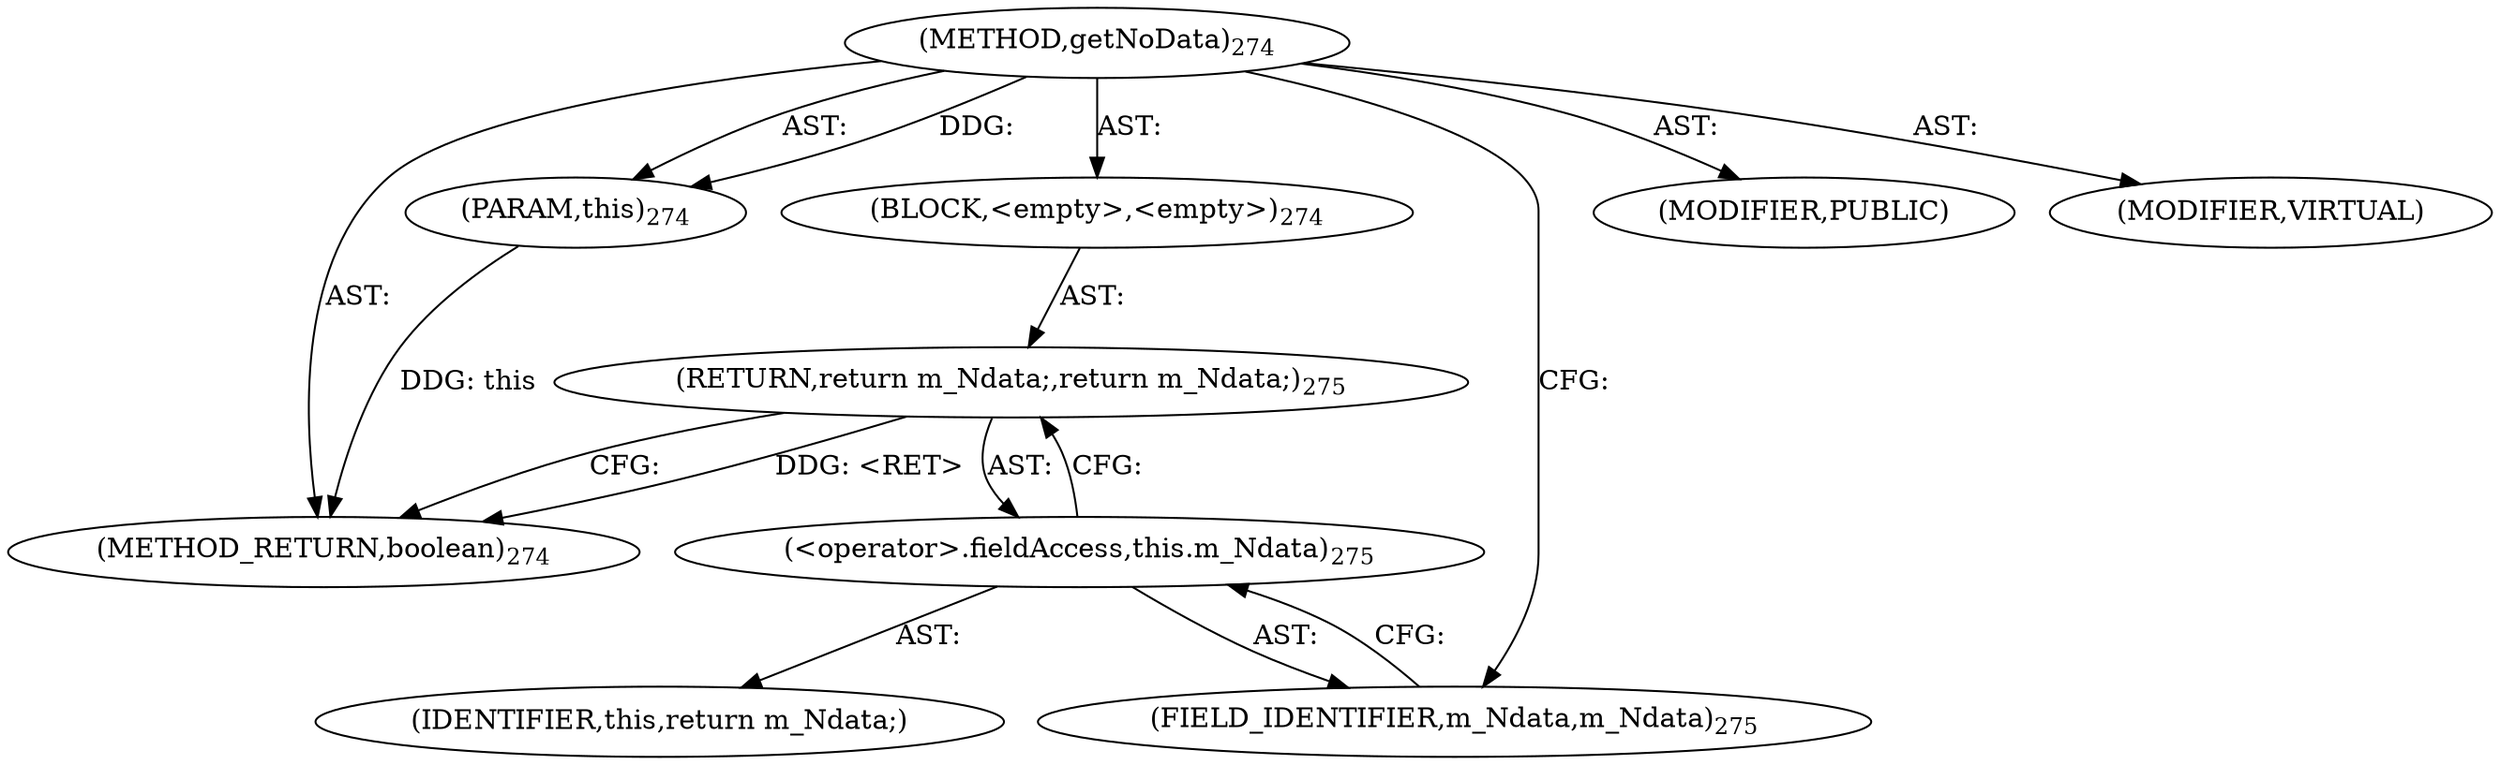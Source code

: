 digraph "getNoData" {  
"111669149703" [label = <(METHOD,getNoData)<SUB>274</SUB>> ]
"115964117007" [label = <(PARAM,this)<SUB>274</SUB>> ]
"25769803799" [label = <(BLOCK,&lt;empty&gt;,&lt;empty&gt;)<SUB>274</SUB>> ]
"146028888066" [label = <(RETURN,return m_Ndata;,return m_Ndata;)<SUB>275</SUB>> ]
"30064771144" [label = <(&lt;operator&gt;.fieldAccess,this.m_Ndata)<SUB>275</SUB>> ]
"68719476802" [label = <(IDENTIFIER,this,return m_Ndata;)> ]
"55834574859" [label = <(FIELD_IDENTIFIER,m_Ndata,m_Ndata)<SUB>275</SUB>> ]
"133143986198" [label = <(MODIFIER,PUBLIC)> ]
"133143986199" [label = <(MODIFIER,VIRTUAL)> ]
"128849018887" [label = <(METHOD_RETURN,boolean)<SUB>274</SUB>> ]
  "111669149703" -> "115964117007"  [ label = "AST: "] 
  "111669149703" -> "25769803799"  [ label = "AST: "] 
  "111669149703" -> "133143986198"  [ label = "AST: "] 
  "111669149703" -> "133143986199"  [ label = "AST: "] 
  "111669149703" -> "128849018887"  [ label = "AST: "] 
  "25769803799" -> "146028888066"  [ label = "AST: "] 
  "146028888066" -> "30064771144"  [ label = "AST: "] 
  "30064771144" -> "68719476802"  [ label = "AST: "] 
  "30064771144" -> "55834574859"  [ label = "AST: "] 
  "146028888066" -> "128849018887"  [ label = "CFG: "] 
  "30064771144" -> "146028888066"  [ label = "CFG: "] 
  "55834574859" -> "30064771144"  [ label = "CFG: "] 
  "111669149703" -> "55834574859"  [ label = "CFG: "] 
  "146028888066" -> "128849018887"  [ label = "DDG: &lt;RET&gt;"] 
  "115964117007" -> "128849018887"  [ label = "DDG: this"] 
  "111669149703" -> "115964117007"  [ label = "DDG: "] 
}
